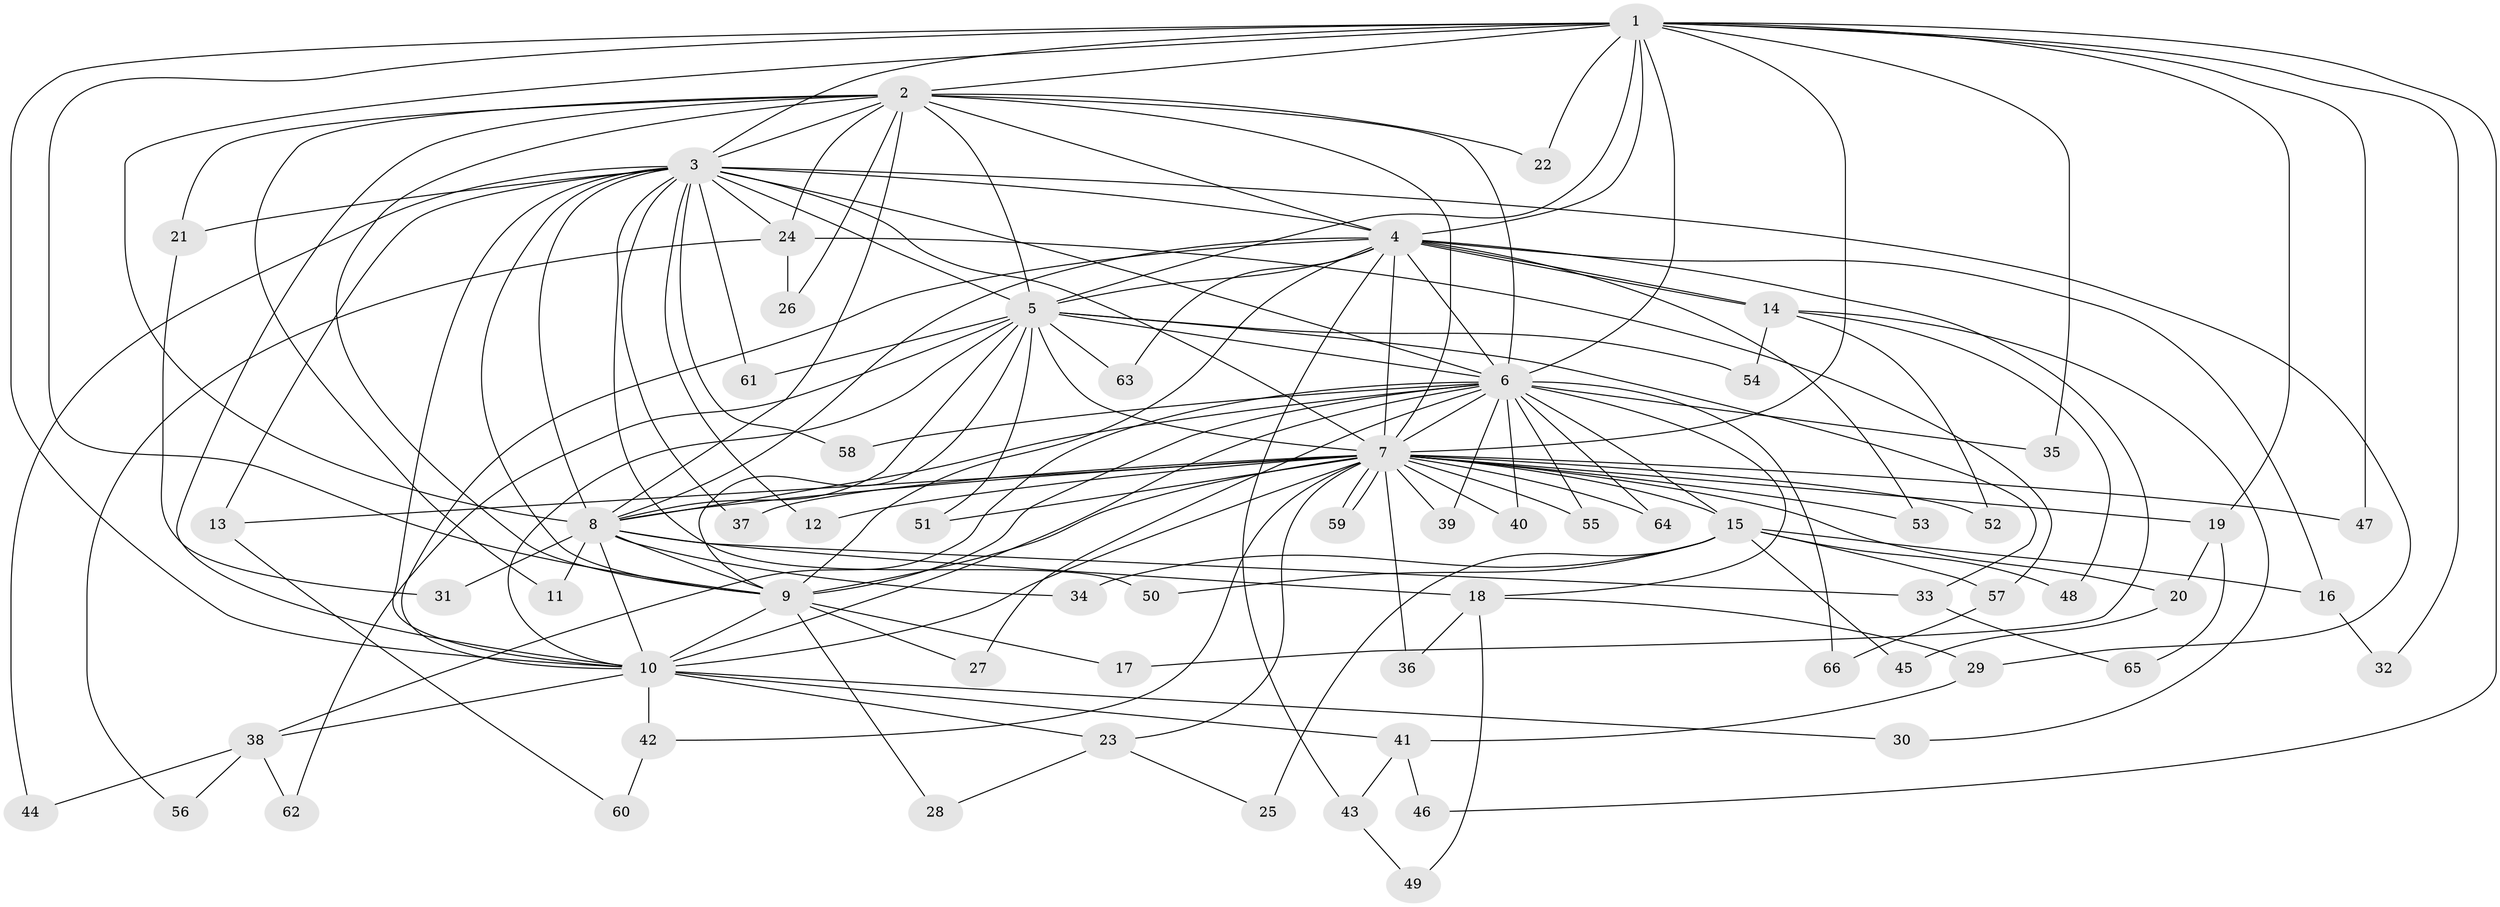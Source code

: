 // coarse degree distribution, {22: 0.02, 14: 0.04, 10: 0.02, 29: 0.02, 11: 0.02, 13: 0.02, 2: 0.52, 3: 0.12, 9: 0.02, 5: 0.06, 4: 0.04, 1: 0.1}
// Generated by graph-tools (version 1.1) at 2025/41/03/06/25 10:41:32]
// undirected, 66 vertices, 157 edges
graph export_dot {
graph [start="1"]
  node [color=gray90,style=filled];
  1;
  2;
  3;
  4;
  5;
  6;
  7;
  8;
  9;
  10;
  11;
  12;
  13;
  14;
  15;
  16;
  17;
  18;
  19;
  20;
  21;
  22;
  23;
  24;
  25;
  26;
  27;
  28;
  29;
  30;
  31;
  32;
  33;
  34;
  35;
  36;
  37;
  38;
  39;
  40;
  41;
  42;
  43;
  44;
  45;
  46;
  47;
  48;
  49;
  50;
  51;
  52;
  53;
  54;
  55;
  56;
  57;
  58;
  59;
  60;
  61;
  62;
  63;
  64;
  65;
  66;
  1 -- 2;
  1 -- 3;
  1 -- 4;
  1 -- 5;
  1 -- 6;
  1 -- 7;
  1 -- 8;
  1 -- 9;
  1 -- 10;
  1 -- 19;
  1 -- 22;
  1 -- 32;
  1 -- 35;
  1 -- 46;
  1 -- 47;
  2 -- 3;
  2 -- 4;
  2 -- 5;
  2 -- 6;
  2 -- 7;
  2 -- 8;
  2 -- 9;
  2 -- 10;
  2 -- 11;
  2 -- 21;
  2 -- 22;
  2 -- 24;
  2 -- 26;
  3 -- 4;
  3 -- 5;
  3 -- 6;
  3 -- 7;
  3 -- 8;
  3 -- 9;
  3 -- 10;
  3 -- 12;
  3 -- 13;
  3 -- 21;
  3 -- 24;
  3 -- 29;
  3 -- 37;
  3 -- 44;
  3 -- 50;
  3 -- 58;
  3 -- 61;
  4 -- 5;
  4 -- 6;
  4 -- 7;
  4 -- 8;
  4 -- 9;
  4 -- 10;
  4 -- 14;
  4 -- 14;
  4 -- 16;
  4 -- 17;
  4 -- 43;
  4 -- 53;
  4 -- 63;
  5 -- 6;
  5 -- 7;
  5 -- 8;
  5 -- 9;
  5 -- 10;
  5 -- 33;
  5 -- 51;
  5 -- 54;
  5 -- 61;
  5 -- 62;
  5 -- 63;
  6 -- 7;
  6 -- 8;
  6 -- 9;
  6 -- 10;
  6 -- 15;
  6 -- 18;
  6 -- 27;
  6 -- 35;
  6 -- 38;
  6 -- 39;
  6 -- 40;
  6 -- 55;
  6 -- 58;
  6 -- 64;
  6 -- 66;
  7 -- 8;
  7 -- 9;
  7 -- 10;
  7 -- 12;
  7 -- 13;
  7 -- 15;
  7 -- 19;
  7 -- 20;
  7 -- 23;
  7 -- 36;
  7 -- 37;
  7 -- 39;
  7 -- 40;
  7 -- 42;
  7 -- 47;
  7 -- 51;
  7 -- 52;
  7 -- 53;
  7 -- 55;
  7 -- 59;
  7 -- 59;
  7 -- 64;
  8 -- 9;
  8 -- 10;
  8 -- 11;
  8 -- 18;
  8 -- 31;
  8 -- 33;
  8 -- 34;
  9 -- 10;
  9 -- 17;
  9 -- 27;
  9 -- 28;
  10 -- 23;
  10 -- 30;
  10 -- 38;
  10 -- 41;
  10 -- 42;
  13 -- 60;
  14 -- 30;
  14 -- 48;
  14 -- 52;
  14 -- 54;
  15 -- 16;
  15 -- 25;
  15 -- 34;
  15 -- 45;
  15 -- 48;
  15 -- 50;
  15 -- 57;
  16 -- 32;
  18 -- 29;
  18 -- 36;
  18 -- 49;
  19 -- 20;
  19 -- 65;
  20 -- 45;
  21 -- 31;
  23 -- 25;
  23 -- 28;
  24 -- 26;
  24 -- 56;
  24 -- 57;
  29 -- 41;
  33 -- 65;
  38 -- 44;
  38 -- 56;
  38 -- 62;
  41 -- 43;
  41 -- 46;
  42 -- 60;
  43 -- 49;
  57 -- 66;
}
